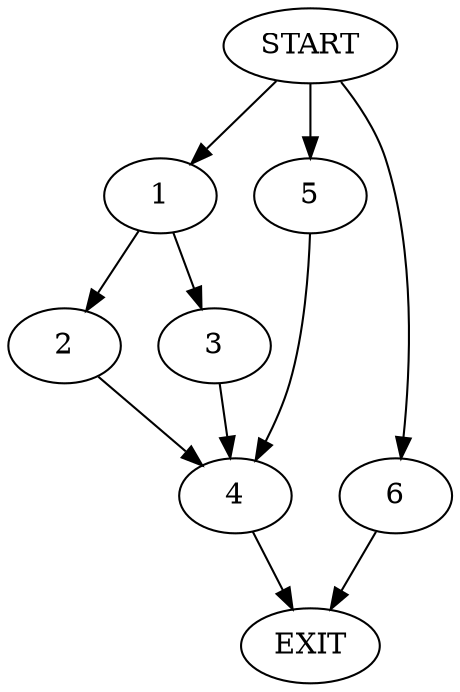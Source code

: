 digraph {
0 [label="START"]
7 [label="EXIT"]
0 -> 1
1 -> 2
1 -> 3
2 -> 4
3 -> 4
4 -> 7
0 -> 5
5 -> 4
0 -> 6
6 -> 7
}
